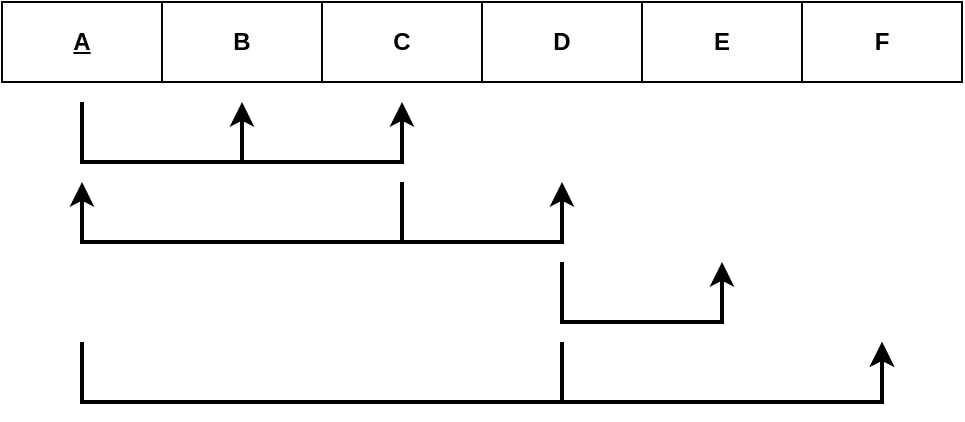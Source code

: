 <mxfile version="21.2.1" type="device">
  <diagram name="Page-1" id="rj-uDBUSQ_Q7G0Usha3u">
    <mxGraphModel dx="474" dy="782" grid="1" gridSize="10" guides="1" tooltips="1" connect="1" arrows="1" fold="1" page="1" pageScale="1" pageWidth="560" pageHeight="280" math="0" shadow="0">
      <root>
        <mxCell id="0" />
        <mxCell id="1" parent="0" />
        <mxCell id="HST4ARks6YNZ_bOYWodp-8" style="edgeStyle=orthogonalEdgeStyle;rounded=0;orthogonalLoop=1;jettySize=auto;html=1;strokeWidth=2;" parent="1" edge="1">
          <mxGeometry relative="1" as="geometry">
            <mxPoint x="80" y="90" as="sourcePoint" />
            <mxPoint x="160" y="90" as="targetPoint" />
            <Array as="points">
              <mxPoint x="80" y="120" />
              <mxPoint x="160" y="120" />
            </Array>
          </mxGeometry>
        </mxCell>
        <mxCell id="HST4ARks6YNZ_bOYWodp-9" style="edgeStyle=orthogonalEdgeStyle;rounded=0;orthogonalLoop=1;jettySize=auto;html=1;strokeWidth=2;" parent="1" edge="1">
          <mxGeometry relative="1" as="geometry">
            <mxPoint x="80" y="90" as="sourcePoint" />
            <mxPoint x="240" y="90" as="targetPoint" />
            <Array as="points">
              <mxPoint x="80" y="120" />
              <mxPoint x="240" y="120" />
            </Array>
          </mxGeometry>
        </mxCell>
        <mxCell id="HST4ARks6YNZ_bOYWodp-13" style="edgeStyle=orthogonalEdgeStyle;rounded=0;orthogonalLoop=1;jettySize=auto;html=1;strokeWidth=2;" parent="1" edge="1">
          <mxGeometry relative="1" as="geometry">
            <mxPoint x="80" y="210" as="sourcePoint" />
            <mxPoint x="480" y="210" as="targetPoint" />
            <Array as="points">
              <mxPoint x="80" y="240" />
              <mxPoint x="480" y="240" />
            </Array>
          </mxGeometry>
        </mxCell>
        <mxCell id="7zm5-mwrFBl3Od0JUvY7-4" value="A" style="html=1;whiteSpace=wrap;fontStyle=5" parent="1" vertex="1">
          <mxGeometry x="40" y="40" width="80" height="40" as="geometry" />
        </mxCell>
        <mxCell id="7zm5-mwrFBl3Od0JUvY7-5" value="B" style="html=1;whiteSpace=wrap;fontStyle=1" parent="1" vertex="1">
          <mxGeometry x="120" y="40" width="80" height="40" as="geometry" />
        </mxCell>
        <mxCell id="HST4ARks6YNZ_bOYWodp-10" style="edgeStyle=orthogonalEdgeStyle;rounded=0;orthogonalLoop=1;jettySize=auto;html=1;strokeWidth=2;" parent="1" edge="1">
          <mxGeometry relative="1" as="geometry">
            <mxPoint x="240" y="130" as="sourcePoint" />
            <mxPoint x="320" y="130" as="targetPoint" />
            <Array as="points">
              <mxPoint x="240" y="160" />
              <mxPoint x="320" y="160" />
            </Array>
          </mxGeometry>
        </mxCell>
        <mxCell id="HST4ARks6YNZ_bOYWodp-11" style="edgeStyle=orthogonalEdgeStyle;rounded=0;orthogonalLoop=1;jettySize=auto;html=1;strokeWidth=2;" parent="1" edge="1">
          <mxGeometry relative="1" as="geometry">
            <mxPoint x="240" y="130" as="sourcePoint" />
            <mxPoint x="80" y="130" as="targetPoint" />
            <Array as="points">
              <mxPoint x="240" y="160" />
              <mxPoint x="80" y="160" />
            </Array>
          </mxGeometry>
        </mxCell>
        <mxCell id="7zm5-mwrFBl3Od0JUvY7-6" value="C" style="html=1;whiteSpace=wrap;fontStyle=1" parent="1" vertex="1">
          <mxGeometry x="200" y="40" width="80" height="40" as="geometry" />
        </mxCell>
        <mxCell id="HST4ARks6YNZ_bOYWodp-12" style="edgeStyle=orthogonalEdgeStyle;rounded=0;orthogonalLoop=1;jettySize=auto;html=1;strokeWidth=2;" parent="1" edge="1">
          <mxGeometry relative="1" as="geometry">
            <mxPoint x="320" y="170" as="sourcePoint" />
            <mxPoint x="400" y="170" as="targetPoint" />
            <Array as="points">
              <mxPoint x="320" y="200" />
              <mxPoint x="400" y="200" />
            </Array>
          </mxGeometry>
        </mxCell>
        <mxCell id="HST4ARks6YNZ_bOYWodp-15" style="edgeStyle=orthogonalEdgeStyle;rounded=0;orthogonalLoop=1;jettySize=auto;html=1;strokeWidth=2;" parent="1" edge="1">
          <mxGeometry relative="1" as="geometry">
            <mxPoint x="320" y="210" as="sourcePoint" />
            <mxPoint x="480" y="210" as="targetPoint" />
            <Array as="points">
              <mxPoint x="320" y="240" />
              <mxPoint x="480" y="240" />
            </Array>
          </mxGeometry>
        </mxCell>
        <mxCell id="7zm5-mwrFBl3Od0JUvY7-7" value="D" style="html=1;whiteSpace=wrap;fontStyle=1" parent="1" vertex="1">
          <mxGeometry x="280" y="40" width="80" height="40" as="geometry" />
        </mxCell>
        <mxCell id="7zm5-mwrFBl3Od0JUvY7-10" value="E" style="html=1;whiteSpace=wrap;fontStyle=1" parent="1" vertex="1">
          <mxGeometry x="360" y="40" width="80" height="40" as="geometry" />
        </mxCell>
        <mxCell id="7zm5-mwrFBl3Od0JUvY7-11" value="F" style="html=1;whiteSpace=wrap;fontStyle=1" parent="1" vertex="1">
          <mxGeometry x="440" y="40" width="80" height="40" as="geometry" />
        </mxCell>
      </root>
    </mxGraphModel>
  </diagram>
</mxfile>
